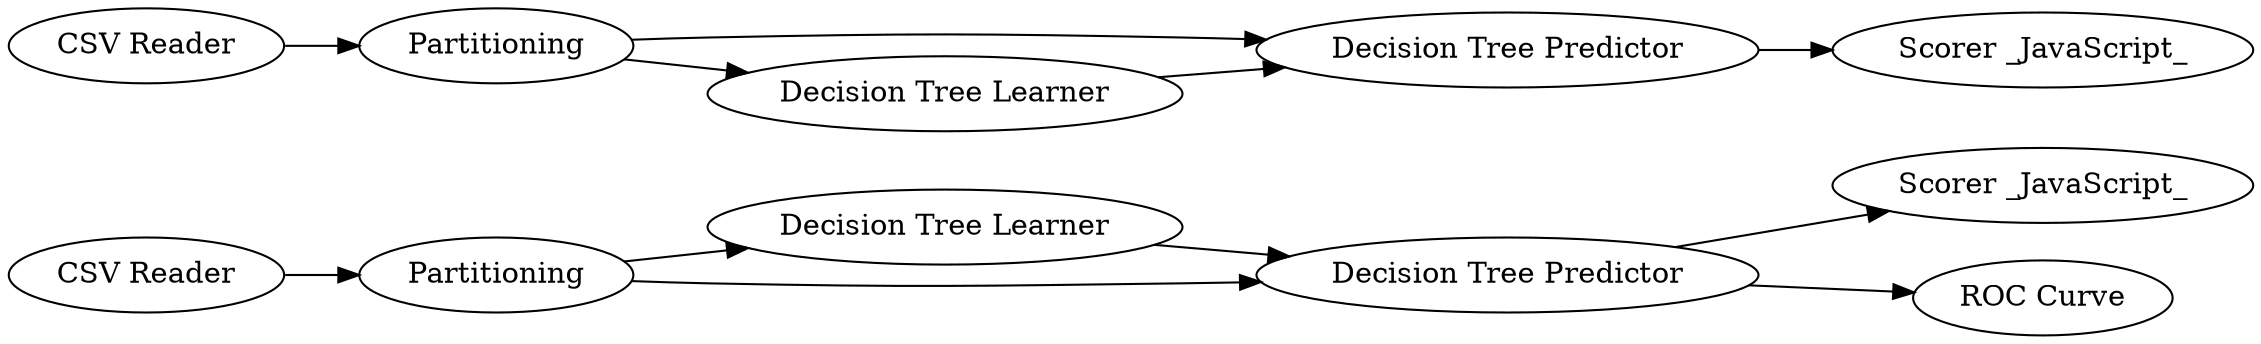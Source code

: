 digraph {
	"-6974695116555603177_5" [label="Decision Tree Learner"]
	"-6974695116555603177_10" [label=Partitioning]
	"-6974695116555603177_9" [label="Decision Tree Predictor"]
	"-6974695116555603177_6" [label="Decision Tree Predictor"]
	"-6974695116555603177_12" [label="Decision Tree Learner"]
	"-6974695116555603177_2" [label="CSV Reader"]
	"-6974695116555603177_4" [label=Partitioning]
	"-6974695116555603177_13" [label="Scorer _JavaScript_"]
	"-6974695116555603177_8" [label="Scorer _JavaScript_"]
	"-6974695116555603177_1" [label="CSV Reader"]
	"-6974695116555603177_7" [label="ROC Curve"]
	"-6974695116555603177_9" -> "-6974695116555603177_13"
	"-6974695116555603177_2" -> "-6974695116555603177_10"
	"-6974695116555603177_4" -> "-6974695116555603177_5"
	"-6974695116555603177_5" -> "-6974695116555603177_6"
	"-6974695116555603177_10" -> "-6974695116555603177_9"
	"-6974695116555603177_4" -> "-6974695116555603177_6"
	"-6974695116555603177_6" -> "-6974695116555603177_7"
	"-6974695116555603177_6" -> "-6974695116555603177_8"
	"-6974695116555603177_12" -> "-6974695116555603177_9"
	"-6974695116555603177_10" -> "-6974695116555603177_12"
	"-6974695116555603177_1" -> "-6974695116555603177_4"
	rankdir=LR
}
